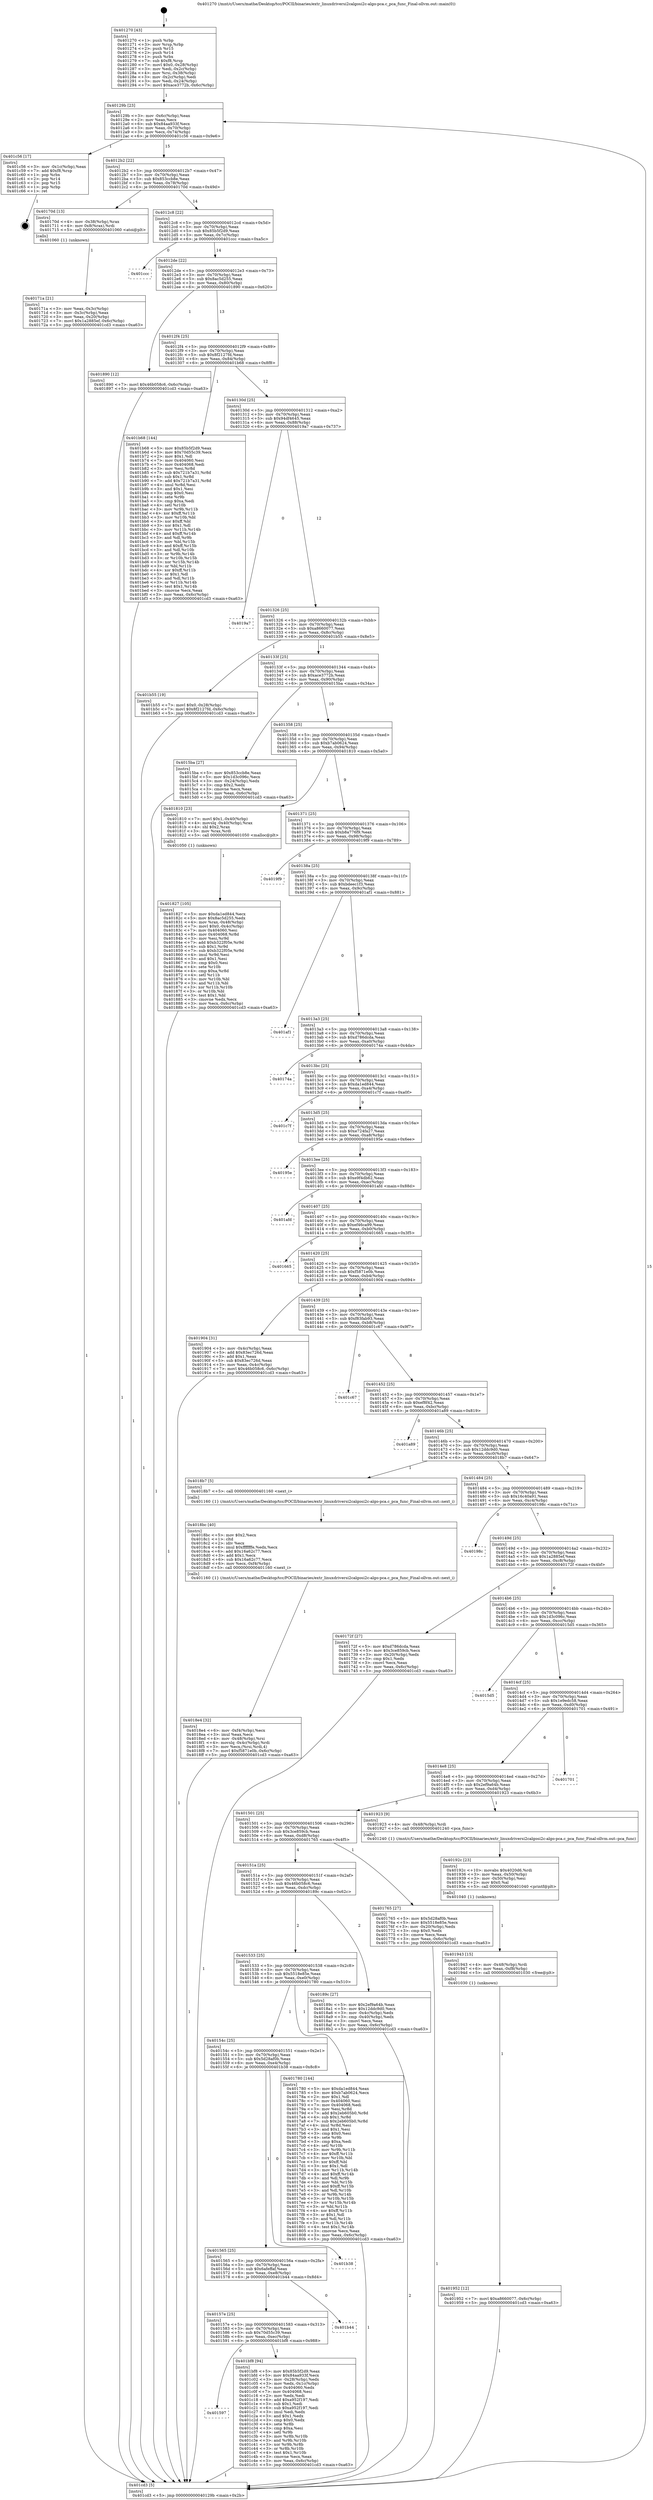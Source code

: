 digraph "0x401270" {
  label = "0x401270 (/mnt/c/Users/mathe/Desktop/tcc/POCII/binaries/extr_linuxdriversi2calgosi2c-algo-pca.c_pca_func_Final-ollvm.out::main(0))"
  labelloc = "t"
  node[shape=record]

  Entry [label="",width=0.3,height=0.3,shape=circle,fillcolor=black,style=filled]
  "0x40129b" [label="{
     0x40129b [23]\l
     | [instrs]\l
     &nbsp;&nbsp;0x40129b \<+3\>: mov -0x6c(%rbp),%eax\l
     &nbsp;&nbsp;0x40129e \<+2\>: mov %eax,%ecx\l
     &nbsp;&nbsp;0x4012a0 \<+6\>: sub $0x84aa933f,%ecx\l
     &nbsp;&nbsp;0x4012a6 \<+3\>: mov %eax,-0x70(%rbp)\l
     &nbsp;&nbsp;0x4012a9 \<+3\>: mov %ecx,-0x74(%rbp)\l
     &nbsp;&nbsp;0x4012ac \<+6\>: je 0000000000401c56 \<main+0x9e6\>\l
  }"]
  "0x401c56" [label="{
     0x401c56 [17]\l
     | [instrs]\l
     &nbsp;&nbsp;0x401c56 \<+3\>: mov -0x1c(%rbp),%eax\l
     &nbsp;&nbsp;0x401c59 \<+7\>: add $0xf8,%rsp\l
     &nbsp;&nbsp;0x401c60 \<+1\>: pop %rbx\l
     &nbsp;&nbsp;0x401c61 \<+2\>: pop %r14\l
     &nbsp;&nbsp;0x401c63 \<+2\>: pop %r15\l
     &nbsp;&nbsp;0x401c65 \<+1\>: pop %rbp\l
     &nbsp;&nbsp;0x401c66 \<+1\>: ret\l
  }"]
  "0x4012b2" [label="{
     0x4012b2 [22]\l
     | [instrs]\l
     &nbsp;&nbsp;0x4012b2 \<+5\>: jmp 00000000004012b7 \<main+0x47\>\l
     &nbsp;&nbsp;0x4012b7 \<+3\>: mov -0x70(%rbp),%eax\l
     &nbsp;&nbsp;0x4012ba \<+5\>: sub $0x853ccb8e,%eax\l
     &nbsp;&nbsp;0x4012bf \<+3\>: mov %eax,-0x78(%rbp)\l
     &nbsp;&nbsp;0x4012c2 \<+6\>: je 000000000040170d \<main+0x49d\>\l
  }"]
  Exit [label="",width=0.3,height=0.3,shape=circle,fillcolor=black,style=filled,peripheries=2]
  "0x40170d" [label="{
     0x40170d [13]\l
     | [instrs]\l
     &nbsp;&nbsp;0x40170d \<+4\>: mov -0x38(%rbp),%rax\l
     &nbsp;&nbsp;0x401711 \<+4\>: mov 0x8(%rax),%rdi\l
     &nbsp;&nbsp;0x401715 \<+5\>: call 0000000000401060 \<atoi@plt\>\l
     | [calls]\l
     &nbsp;&nbsp;0x401060 \{1\} (unknown)\l
  }"]
  "0x4012c8" [label="{
     0x4012c8 [22]\l
     | [instrs]\l
     &nbsp;&nbsp;0x4012c8 \<+5\>: jmp 00000000004012cd \<main+0x5d\>\l
     &nbsp;&nbsp;0x4012cd \<+3\>: mov -0x70(%rbp),%eax\l
     &nbsp;&nbsp;0x4012d0 \<+5\>: sub $0x85b5f2d9,%eax\l
     &nbsp;&nbsp;0x4012d5 \<+3\>: mov %eax,-0x7c(%rbp)\l
     &nbsp;&nbsp;0x4012d8 \<+6\>: je 0000000000401ccc \<main+0xa5c\>\l
  }"]
  "0x401597" [label="{
     0x401597\l
  }", style=dashed]
  "0x401ccc" [label="{
     0x401ccc\l
  }", style=dashed]
  "0x4012de" [label="{
     0x4012de [22]\l
     | [instrs]\l
     &nbsp;&nbsp;0x4012de \<+5\>: jmp 00000000004012e3 \<main+0x73\>\l
     &nbsp;&nbsp;0x4012e3 \<+3\>: mov -0x70(%rbp),%eax\l
     &nbsp;&nbsp;0x4012e6 \<+5\>: sub $0x8ac5d255,%eax\l
     &nbsp;&nbsp;0x4012eb \<+3\>: mov %eax,-0x80(%rbp)\l
     &nbsp;&nbsp;0x4012ee \<+6\>: je 0000000000401890 \<main+0x620\>\l
  }"]
  "0x401bf8" [label="{
     0x401bf8 [94]\l
     | [instrs]\l
     &nbsp;&nbsp;0x401bf8 \<+5\>: mov $0x85b5f2d9,%eax\l
     &nbsp;&nbsp;0x401bfd \<+5\>: mov $0x84aa933f,%ecx\l
     &nbsp;&nbsp;0x401c02 \<+3\>: mov -0x28(%rbp),%edx\l
     &nbsp;&nbsp;0x401c05 \<+3\>: mov %edx,-0x1c(%rbp)\l
     &nbsp;&nbsp;0x401c08 \<+7\>: mov 0x404060,%edx\l
     &nbsp;&nbsp;0x401c0f \<+7\>: mov 0x404068,%esi\l
     &nbsp;&nbsp;0x401c16 \<+2\>: mov %edx,%edi\l
     &nbsp;&nbsp;0x401c18 \<+6\>: add $0xa952f197,%edi\l
     &nbsp;&nbsp;0x401c1e \<+3\>: sub $0x1,%edi\l
     &nbsp;&nbsp;0x401c21 \<+6\>: sub $0xa952f197,%edi\l
     &nbsp;&nbsp;0x401c27 \<+3\>: imul %edi,%edx\l
     &nbsp;&nbsp;0x401c2a \<+3\>: and $0x1,%edx\l
     &nbsp;&nbsp;0x401c2d \<+3\>: cmp $0x0,%edx\l
     &nbsp;&nbsp;0x401c30 \<+4\>: sete %r8b\l
     &nbsp;&nbsp;0x401c34 \<+3\>: cmp $0xa,%esi\l
     &nbsp;&nbsp;0x401c37 \<+4\>: setl %r9b\l
     &nbsp;&nbsp;0x401c3b \<+3\>: mov %r8b,%r10b\l
     &nbsp;&nbsp;0x401c3e \<+3\>: and %r9b,%r10b\l
     &nbsp;&nbsp;0x401c41 \<+3\>: xor %r9b,%r8b\l
     &nbsp;&nbsp;0x401c44 \<+3\>: or %r8b,%r10b\l
     &nbsp;&nbsp;0x401c47 \<+4\>: test $0x1,%r10b\l
     &nbsp;&nbsp;0x401c4b \<+3\>: cmovne %ecx,%eax\l
     &nbsp;&nbsp;0x401c4e \<+3\>: mov %eax,-0x6c(%rbp)\l
     &nbsp;&nbsp;0x401c51 \<+5\>: jmp 0000000000401cd3 \<main+0xa63\>\l
  }"]
  "0x401890" [label="{
     0x401890 [12]\l
     | [instrs]\l
     &nbsp;&nbsp;0x401890 \<+7\>: movl $0x46b058c6,-0x6c(%rbp)\l
     &nbsp;&nbsp;0x401897 \<+5\>: jmp 0000000000401cd3 \<main+0xa63\>\l
  }"]
  "0x4012f4" [label="{
     0x4012f4 [25]\l
     | [instrs]\l
     &nbsp;&nbsp;0x4012f4 \<+5\>: jmp 00000000004012f9 \<main+0x89\>\l
     &nbsp;&nbsp;0x4012f9 \<+3\>: mov -0x70(%rbp),%eax\l
     &nbsp;&nbsp;0x4012fc \<+5\>: sub $0x8f2127fd,%eax\l
     &nbsp;&nbsp;0x401301 \<+6\>: mov %eax,-0x84(%rbp)\l
     &nbsp;&nbsp;0x401307 \<+6\>: je 0000000000401b68 \<main+0x8f8\>\l
  }"]
  "0x40157e" [label="{
     0x40157e [25]\l
     | [instrs]\l
     &nbsp;&nbsp;0x40157e \<+5\>: jmp 0000000000401583 \<main+0x313\>\l
     &nbsp;&nbsp;0x401583 \<+3\>: mov -0x70(%rbp),%eax\l
     &nbsp;&nbsp;0x401586 \<+5\>: sub $0x70d55c39,%eax\l
     &nbsp;&nbsp;0x40158b \<+6\>: mov %eax,-0xec(%rbp)\l
     &nbsp;&nbsp;0x401591 \<+6\>: je 0000000000401bf8 \<main+0x988\>\l
  }"]
  "0x401b68" [label="{
     0x401b68 [144]\l
     | [instrs]\l
     &nbsp;&nbsp;0x401b68 \<+5\>: mov $0x85b5f2d9,%eax\l
     &nbsp;&nbsp;0x401b6d \<+5\>: mov $0x70d55c39,%ecx\l
     &nbsp;&nbsp;0x401b72 \<+2\>: mov $0x1,%dl\l
     &nbsp;&nbsp;0x401b74 \<+7\>: mov 0x404060,%esi\l
     &nbsp;&nbsp;0x401b7b \<+7\>: mov 0x404068,%edi\l
     &nbsp;&nbsp;0x401b82 \<+3\>: mov %esi,%r8d\l
     &nbsp;&nbsp;0x401b85 \<+7\>: sub $0x721b7a31,%r8d\l
     &nbsp;&nbsp;0x401b8c \<+4\>: sub $0x1,%r8d\l
     &nbsp;&nbsp;0x401b90 \<+7\>: add $0x721b7a31,%r8d\l
     &nbsp;&nbsp;0x401b97 \<+4\>: imul %r8d,%esi\l
     &nbsp;&nbsp;0x401b9b \<+3\>: and $0x1,%esi\l
     &nbsp;&nbsp;0x401b9e \<+3\>: cmp $0x0,%esi\l
     &nbsp;&nbsp;0x401ba1 \<+4\>: sete %r9b\l
     &nbsp;&nbsp;0x401ba5 \<+3\>: cmp $0xa,%edi\l
     &nbsp;&nbsp;0x401ba8 \<+4\>: setl %r10b\l
     &nbsp;&nbsp;0x401bac \<+3\>: mov %r9b,%r11b\l
     &nbsp;&nbsp;0x401baf \<+4\>: xor $0xff,%r11b\l
     &nbsp;&nbsp;0x401bb3 \<+3\>: mov %r10b,%bl\l
     &nbsp;&nbsp;0x401bb6 \<+3\>: xor $0xff,%bl\l
     &nbsp;&nbsp;0x401bb9 \<+3\>: xor $0x1,%dl\l
     &nbsp;&nbsp;0x401bbc \<+3\>: mov %r11b,%r14b\l
     &nbsp;&nbsp;0x401bbf \<+4\>: and $0xff,%r14b\l
     &nbsp;&nbsp;0x401bc3 \<+3\>: and %dl,%r9b\l
     &nbsp;&nbsp;0x401bc6 \<+3\>: mov %bl,%r15b\l
     &nbsp;&nbsp;0x401bc9 \<+4\>: and $0xff,%r15b\l
     &nbsp;&nbsp;0x401bcd \<+3\>: and %dl,%r10b\l
     &nbsp;&nbsp;0x401bd0 \<+3\>: or %r9b,%r14b\l
     &nbsp;&nbsp;0x401bd3 \<+3\>: or %r10b,%r15b\l
     &nbsp;&nbsp;0x401bd6 \<+3\>: xor %r15b,%r14b\l
     &nbsp;&nbsp;0x401bd9 \<+3\>: or %bl,%r11b\l
     &nbsp;&nbsp;0x401bdc \<+4\>: xor $0xff,%r11b\l
     &nbsp;&nbsp;0x401be0 \<+3\>: or $0x1,%dl\l
     &nbsp;&nbsp;0x401be3 \<+3\>: and %dl,%r11b\l
     &nbsp;&nbsp;0x401be6 \<+3\>: or %r11b,%r14b\l
     &nbsp;&nbsp;0x401be9 \<+4\>: test $0x1,%r14b\l
     &nbsp;&nbsp;0x401bed \<+3\>: cmovne %ecx,%eax\l
     &nbsp;&nbsp;0x401bf0 \<+3\>: mov %eax,-0x6c(%rbp)\l
     &nbsp;&nbsp;0x401bf3 \<+5\>: jmp 0000000000401cd3 \<main+0xa63\>\l
  }"]
  "0x40130d" [label="{
     0x40130d [25]\l
     | [instrs]\l
     &nbsp;&nbsp;0x40130d \<+5\>: jmp 0000000000401312 \<main+0xa2\>\l
     &nbsp;&nbsp;0x401312 \<+3\>: mov -0x70(%rbp),%eax\l
     &nbsp;&nbsp;0x401315 \<+5\>: sub $0x94df4645,%eax\l
     &nbsp;&nbsp;0x40131a \<+6\>: mov %eax,-0x88(%rbp)\l
     &nbsp;&nbsp;0x401320 \<+6\>: je 00000000004019a7 \<main+0x737\>\l
  }"]
  "0x401b44" [label="{
     0x401b44\l
  }", style=dashed]
  "0x4019a7" [label="{
     0x4019a7\l
  }", style=dashed]
  "0x401326" [label="{
     0x401326 [25]\l
     | [instrs]\l
     &nbsp;&nbsp;0x401326 \<+5\>: jmp 000000000040132b \<main+0xbb\>\l
     &nbsp;&nbsp;0x40132b \<+3\>: mov -0x70(%rbp),%eax\l
     &nbsp;&nbsp;0x40132e \<+5\>: sub $0xa8660077,%eax\l
     &nbsp;&nbsp;0x401333 \<+6\>: mov %eax,-0x8c(%rbp)\l
     &nbsp;&nbsp;0x401339 \<+6\>: je 0000000000401b55 \<main+0x8e5\>\l
  }"]
  "0x401565" [label="{
     0x401565 [25]\l
     | [instrs]\l
     &nbsp;&nbsp;0x401565 \<+5\>: jmp 000000000040156a \<main+0x2fa\>\l
     &nbsp;&nbsp;0x40156a \<+3\>: mov -0x70(%rbp),%eax\l
     &nbsp;&nbsp;0x40156d \<+5\>: sub $0x6afeffaf,%eax\l
     &nbsp;&nbsp;0x401572 \<+6\>: mov %eax,-0xe8(%rbp)\l
     &nbsp;&nbsp;0x401578 \<+6\>: je 0000000000401b44 \<main+0x8d4\>\l
  }"]
  "0x401b55" [label="{
     0x401b55 [19]\l
     | [instrs]\l
     &nbsp;&nbsp;0x401b55 \<+7\>: movl $0x0,-0x28(%rbp)\l
     &nbsp;&nbsp;0x401b5c \<+7\>: movl $0x8f2127fd,-0x6c(%rbp)\l
     &nbsp;&nbsp;0x401b63 \<+5\>: jmp 0000000000401cd3 \<main+0xa63\>\l
  }"]
  "0x40133f" [label="{
     0x40133f [25]\l
     | [instrs]\l
     &nbsp;&nbsp;0x40133f \<+5\>: jmp 0000000000401344 \<main+0xd4\>\l
     &nbsp;&nbsp;0x401344 \<+3\>: mov -0x70(%rbp),%eax\l
     &nbsp;&nbsp;0x401347 \<+5\>: sub $0xace3772b,%eax\l
     &nbsp;&nbsp;0x40134c \<+6\>: mov %eax,-0x90(%rbp)\l
     &nbsp;&nbsp;0x401352 \<+6\>: je 00000000004015ba \<main+0x34a\>\l
  }"]
  "0x401b38" [label="{
     0x401b38\l
  }", style=dashed]
  "0x4015ba" [label="{
     0x4015ba [27]\l
     | [instrs]\l
     &nbsp;&nbsp;0x4015ba \<+5\>: mov $0x853ccb8e,%eax\l
     &nbsp;&nbsp;0x4015bf \<+5\>: mov $0x1d3c096c,%ecx\l
     &nbsp;&nbsp;0x4015c4 \<+3\>: mov -0x24(%rbp),%edx\l
     &nbsp;&nbsp;0x4015c7 \<+3\>: cmp $0x2,%edx\l
     &nbsp;&nbsp;0x4015ca \<+3\>: cmovne %ecx,%eax\l
     &nbsp;&nbsp;0x4015cd \<+3\>: mov %eax,-0x6c(%rbp)\l
     &nbsp;&nbsp;0x4015d0 \<+5\>: jmp 0000000000401cd3 \<main+0xa63\>\l
  }"]
  "0x401358" [label="{
     0x401358 [25]\l
     | [instrs]\l
     &nbsp;&nbsp;0x401358 \<+5\>: jmp 000000000040135d \<main+0xed\>\l
     &nbsp;&nbsp;0x40135d \<+3\>: mov -0x70(%rbp),%eax\l
     &nbsp;&nbsp;0x401360 \<+5\>: sub $0xb7ab0624,%eax\l
     &nbsp;&nbsp;0x401365 \<+6\>: mov %eax,-0x94(%rbp)\l
     &nbsp;&nbsp;0x40136b \<+6\>: je 0000000000401810 \<main+0x5a0\>\l
  }"]
  "0x401cd3" [label="{
     0x401cd3 [5]\l
     | [instrs]\l
     &nbsp;&nbsp;0x401cd3 \<+5\>: jmp 000000000040129b \<main+0x2b\>\l
  }"]
  "0x401270" [label="{
     0x401270 [43]\l
     | [instrs]\l
     &nbsp;&nbsp;0x401270 \<+1\>: push %rbp\l
     &nbsp;&nbsp;0x401271 \<+3\>: mov %rsp,%rbp\l
     &nbsp;&nbsp;0x401274 \<+2\>: push %r15\l
     &nbsp;&nbsp;0x401276 \<+2\>: push %r14\l
     &nbsp;&nbsp;0x401278 \<+1\>: push %rbx\l
     &nbsp;&nbsp;0x401279 \<+7\>: sub $0xf8,%rsp\l
     &nbsp;&nbsp;0x401280 \<+7\>: movl $0x0,-0x28(%rbp)\l
     &nbsp;&nbsp;0x401287 \<+3\>: mov %edi,-0x2c(%rbp)\l
     &nbsp;&nbsp;0x40128a \<+4\>: mov %rsi,-0x38(%rbp)\l
     &nbsp;&nbsp;0x40128e \<+3\>: mov -0x2c(%rbp),%edi\l
     &nbsp;&nbsp;0x401291 \<+3\>: mov %edi,-0x24(%rbp)\l
     &nbsp;&nbsp;0x401294 \<+7\>: movl $0xace3772b,-0x6c(%rbp)\l
  }"]
  "0x40171a" [label="{
     0x40171a [21]\l
     | [instrs]\l
     &nbsp;&nbsp;0x40171a \<+3\>: mov %eax,-0x3c(%rbp)\l
     &nbsp;&nbsp;0x40171d \<+3\>: mov -0x3c(%rbp),%eax\l
     &nbsp;&nbsp;0x401720 \<+3\>: mov %eax,-0x20(%rbp)\l
     &nbsp;&nbsp;0x401723 \<+7\>: movl $0x1a2885ef,-0x6c(%rbp)\l
     &nbsp;&nbsp;0x40172a \<+5\>: jmp 0000000000401cd3 \<main+0xa63\>\l
  }"]
  "0x401952" [label="{
     0x401952 [12]\l
     | [instrs]\l
     &nbsp;&nbsp;0x401952 \<+7\>: movl $0xa8660077,-0x6c(%rbp)\l
     &nbsp;&nbsp;0x401959 \<+5\>: jmp 0000000000401cd3 \<main+0xa63\>\l
  }"]
  "0x401810" [label="{
     0x401810 [23]\l
     | [instrs]\l
     &nbsp;&nbsp;0x401810 \<+7\>: movl $0x1,-0x40(%rbp)\l
     &nbsp;&nbsp;0x401817 \<+4\>: movslq -0x40(%rbp),%rax\l
     &nbsp;&nbsp;0x40181b \<+4\>: shl $0x2,%rax\l
     &nbsp;&nbsp;0x40181f \<+3\>: mov %rax,%rdi\l
     &nbsp;&nbsp;0x401822 \<+5\>: call 0000000000401050 \<malloc@plt\>\l
     | [calls]\l
     &nbsp;&nbsp;0x401050 \{1\} (unknown)\l
  }"]
  "0x401371" [label="{
     0x401371 [25]\l
     | [instrs]\l
     &nbsp;&nbsp;0x401371 \<+5\>: jmp 0000000000401376 \<main+0x106\>\l
     &nbsp;&nbsp;0x401376 \<+3\>: mov -0x70(%rbp),%eax\l
     &nbsp;&nbsp;0x401379 \<+5\>: sub $0xb8a776f9,%eax\l
     &nbsp;&nbsp;0x40137e \<+6\>: mov %eax,-0x98(%rbp)\l
     &nbsp;&nbsp;0x401384 \<+6\>: je 00000000004019f9 \<main+0x789\>\l
  }"]
  "0x401943" [label="{
     0x401943 [15]\l
     | [instrs]\l
     &nbsp;&nbsp;0x401943 \<+4\>: mov -0x48(%rbp),%rdi\l
     &nbsp;&nbsp;0x401947 \<+6\>: mov %eax,-0xf8(%rbp)\l
     &nbsp;&nbsp;0x40194d \<+5\>: call 0000000000401030 \<free@plt\>\l
     | [calls]\l
     &nbsp;&nbsp;0x401030 \{1\} (unknown)\l
  }"]
  "0x4019f9" [label="{
     0x4019f9\l
  }", style=dashed]
  "0x40138a" [label="{
     0x40138a [25]\l
     | [instrs]\l
     &nbsp;&nbsp;0x40138a \<+5\>: jmp 000000000040138f \<main+0x11f\>\l
     &nbsp;&nbsp;0x40138f \<+3\>: mov -0x70(%rbp),%eax\l
     &nbsp;&nbsp;0x401392 \<+5\>: sub $0xbdeec1f3,%eax\l
     &nbsp;&nbsp;0x401397 \<+6\>: mov %eax,-0x9c(%rbp)\l
     &nbsp;&nbsp;0x40139d \<+6\>: je 0000000000401af1 \<main+0x881\>\l
  }"]
  "0x40192c" [label="{
     0x40192c [23]\l
     | [instrs]\l
     &nbsp;&nbsp;0x40192c \<+10\>: movabs $0x4020d6,%rdi\l
     &nbsp;&nbsp;0x401936 \<+3\>: mov %eax,-0x50(%rbp)\l
     &nbsp;&nbsp;0x401939 \<+3\>: mov -0x50(%rbp),%esi\l
     &nbsp;&nbsp;0x40193c \<+2\>: mov $0x0,%al\l
     &nbsp;&nbsp;0x40193e \<+5\>: call 0000000000401040 \<printf@plt\>\l
     | [calls]\l
     &nbsp;&nbsp;0x401040 \{1\} (unknown)\l
  }"]
  "0x401af1" [label="{
     0x401af1\l
  }", style=dashed]
  "0x4013a3" [label="{
     0x4013a3 [25]\l
     | [instrs]\l
     &nbsp;&nbsp;0x4013a3 \<+5\>: jmp 00000000004013a8 \<main+0x138\>\l
     &nbsp;&nbsp;0x4013a8 \<+3\>: mov -0x70(%rbp),%eax\l
     &nbsp;&nbsp;0x4013ab \<+5\>: sub $0xd786dcda,%eax\l
     &nbsp;&nbsp;0x4013b0 \<+6\>: mov %eax,-0xa0(%rbp)\l
     &nbsp;&nbsp;0x4013b6 \<+6\>: je 000000000040174a \<main+0x4da\>\l
  }"]
  "0x4018e4" [label="{
     0x4018e4 [32]\l
     | [instrs]\l
     &nbsp;&nbsp;0x4018e4 \<+6\>: mov -0xf4(%rbp),%ecx\l
     &nbsp;&nbsp;0x4018ea \<+3\>: imul %eax,%ecx\l
     &nbsp;&nbsp;0x4018ed \<+4\>: mov -0x48(%rbp),%rsi\l
     &nbsp;&nbsp;0x4018f1 \<+4\>: movslq -0x4c(%rbp),%rdi\l
     &nbsp;&nbsp;0x4018f5 \<+3\>: mov %ecx,(%rsi,%rdi,4)\l
     &nbsp;&nbsp;0x4018f8 \<+7\>: movl $0xf5871e0b,-0x6c(%rbp)\l
     &nbsp;&nbsp;0x4018ff \<+5\>: jmp 0000000000401cd3 \<main+0xa63\>\l
  }"]
  "0x40174a" [label="{
     0x40174a\l
  }", style=dashed]
  "0x4013bc" [label="{
     0x4013bc [25]\l
     | [instrs]\l
     &nbsp;&nbsp;0x4013bc \<+5\>: jmp 00000000004013c1 \<main+0x151\>\l
     &nbsp;&nbsp;0x4013c1 \<+3\>: mov -0x70(%rbp),%eax\l
     &nbsp;&nbsp;0x4013c4 \<+5\>: sub $0xda1ed844,%eax\l
     &nbsp;&nbsp;0x4013c9 \<+6\>: mov %eax,-0xa4(%rbp)\l
     &nbsp;&nbsp;0x4013cf \<+6\>: je 0000000000401c7f \<main+0xa0f\>\l
  }"]
  "0x4018bc" [label="{
     0x4018bc [40]\l
     | [instrs]\l
     &nbsp;&nbsp;0x4018bc \<+5\>: mov $0x2,%ecx\l
     &nbsp;&nbsp;0x4018c1 \<+1\>: cltd\l
     &nbsp;&nbsp;0x4018c2 \<+2\>: idiv %ecx\l
     &nbsp;&nbsp;0x4018c4 \<+6\>: imul $0xfffffffe,%edx,%ecx\l
     &nbsp;&nbsp;0x4018ca \<+6\>: add $0x16a62c77,%ecx\l
     &nbsp;&nbsp;0x4018d0 \<+3\>: add $0x1,%ecx\l
     &nbsp;&nbsp;0x4018d3 \<+6\>: sub $0x16a62c77,%ecx\l
     &nbsp;&nbsp;0x4018d9 \<+6\>: mov %ecx,-0xf4(%rbp)\l
     &nbsp;&nbsp;0x4018df \<+5\>: call 0000000000401160 \<next_i\>\l
     | [calls]\l
     &nbsp;&nbsp;0x401160 \{1\} (/mnt/c/Users/mathe/Desktop/tcc/POCII/binaries/extr_linuxdriversi2calgosi2c-algo-pca.c_pca_func_Final-ollvm.out::next_i)\l
  }"]
  "0x401c7f" [label="{
     0x401c7f\l
  }", style=dashed]
  "0x4013d5" [label="{
     0x4013d5 [25]\l
     | [instrs]\l
     &nbsp;&nbsp;0x4013d5 \<+5\>: jmp 00000000004013da \<main+0x16a\>\l
     &nbsp;&nbsp;0x4013da \<+3\>: mov -0x70(%rbp),%eax\l
     &nbsp;&nbsp;0x4013dd \<+5\>: sub $0xe724fa27,%eax\l
     &nbsp;&nbsp;0x4013e2 \<+6\>: mov %eax,-0xa8(%rbp)\l
     &nbsp;&nbsp;0x4013e8 \<+6\>: je 000000000040195e \<main+0x6ee\>\l
  }"]
  "0x401827" [label="{
     0x401827 [105]\l
     | [instrs]\l
     &nbsp;&nbsp;0x401827 \<+5\>: mov $0xda1ed844,%ecx\l
     &nbsp;&nbsp;0x40182c \<+5\>: mov $0x8ac5d255,%edx\l
     &nbsp;&nbsp;0x401831 \<+4\>: mov %rax,-0x48(%rbp)\l
     &nbsp;&nbsp;0x401835 \<+7\>: movl $0x0,-0x4c(%rbp)\l
     &nbsp;&nbsp;0x40183c \<+7\>: mov 0x404060,%esi\l
     &nbsp;&nbsp;0x401843 \<+8\>: mov 0x404068,%r8d\l
     &nbsp;&nbsp;0x40184b \<+3\>: mov %esi,%r9d\l
     &nbsp;&nbsp;0x40184e \<+7\>: add $0xb322f05e,%r9d\l
     &nbsp;&nbsp;0x401855 \<+4\>: sub $0x1,%r9d\l
     &nbsp;&nbsp;0x401859 \<+7\>: sub $0xb322f05e,%r9d\l
     &nbsp;&nbsp;0x401860 \<+4\>: imul %r9d,%esi\l
     &nbsp;&nbsp;0x401864 \<+3\>: and $0x1,%esi\l
     &nbsp;&nbsp;0x401867 \<+3\>: cmp $0x0,%esi\l
     &nbsp;&nbsp;0x40186a \<+4\>: sete %r10b\l
     &nbsp;&nbsp;0x40186e \<+4\>: cmp $0xa,%r8d\l
     &nbsp;&nbsp;0x401872 \<+4\>: setl %r11b\l
     &nbsp;&nbsp;0x401876 \<+3\>: mov %r10b,%bl\l
     &nbsp;&nbsp;0x401879 \<+3\>: and %r11b,%bl\l
     &nbsp;&nbsp;0x40187c \<+3\>: xor %r11b,%r10b\l
     &nbsp;&nbsp;0x40187f \<+3\>: or %r10b,%bl\l
     &nbsp;&nbsp;0x401882 \<+3\>: test $0x1,%bl\l
     &nbsp;&nbsp;0x401885 \<+3\>: cmovne %edx,%ecx\l
     &nbsp;&nbsp;0x401888 \<+3\>: mov %ecx,-0x6c(%rbp)\l
     &nbsp;&nbsp;0x40188b \<+5\>: jmp 0000000000401cd3 \<main+0xa63\>\l
  }"]
  "0x40195e" [label="{
     0x40195e\l
  }", style=dashed]
  "0x4013ee" [label="{
     0x4013ee [25]\l
     | [instrs]\l
     &nbsp;&nbsp;0x4013ee \<+5\>: jmp 00000000004013f3 \<main+0x183\>\l
     &nbsp;&nbsp;0x4013f3 \<+3\>: mov -0x70(%rbp),%eax\l
     &nbsp;&nbsp;0x4013f6 \<+5\>: sub $0xe9f4db62,%eax\l
     &nbsp;&nbsp;0x4013fb \<+6\>: mov %eax,-0xac(%rbp)\l
     &nbsp;&nbsp;0x401401 \<+6\>: je 0000000000401afd \<main+0x88d\>\l
  }"]
  "0x40154c" [label="{
     0x40154c [25]\l
     | [instrs]\l
     &nbsp;&nbsp;0x40154c \<+5\>: jmp 0000000000401551 \<main+0x2e1\>\l
     &nbsp;&nbsp;0x401551 \<+3\>: mov -0x70(%rbp),%eax\l
     &nbsp;&nbsp;0x401554 \<+5\>: sub $0x5d28af0b,%eax\l
     &nbsp;&nbsp;0x401559 \<+6\>: mov %eax,-0xe4(%rbp)\l
     &nbsp;&nbsp;0x40155f \<+6\>: je 0000000000401b38 \<main+0x8c8\>\l
  }"]
  "0x401afd" [label="{
     0x401afd\l
  }", style=dashed]
  "0x401407" [label="{
     0x401407 [25]\l
     | [instrs]\l
     &nbsp;&nbsp;0x401407 \<+5\>: jmp 000000000040140c \<main+0x19c\>\l
     &nbsp;&nbsp;0x40140c \<+3\>: mov -0x70(%rbp),%eax\l
     &nbsp;&nbsp;0x40140f \<+5\>: sub $0xef46ca99,%eax\l
     &nbsp;&nbsp;0x401414 \<+6\>: mov %eax,-0xb0(%rbp)\l
     &nbsp;&nbsp;0x40141a \<+6\>: je 0000000000401665 \<main+0x3f5\>\l
  }"]
  "0x401780" [label="{
     0x401780 [144]\l
     | [instrs]\l
     &nbsp;&nbsp;0x401780 \<+5\>: mov $0xda1ed844,%eax\l
     &nbsp;&nbsp;0x401785 \<+5\>: mov $0xb7ab0624,%ecx\l
     &nbsp;&nbsp;0x40178a \<+2\>: mov $0x1,%dl\l
     &nbsp;&nbsp;0x40178c \<+7\>: mov 0x404060,%esi\l
     &nbsp;&nbsp;0x401793 \<+7\>: mov 0x404068,%edi\l
     &nbsp;&nbsp;0x40179a \<+3\>: mov %esi,%r8d\l
     &nbsp;&nbsp;0x40179d \<+7\>: add $0x2eb605b0,%r8d\l
     &nbsp;&nbsp;0x4017a4 \<+4\>: sub $0x1,%r8d\l
     &nbsp;&nbsp;0x4017a8 \<+7\>: sub $0x2eb605b0,%r8d\l
     &nbsp;&nbsp;0x4017af \<+4\>: imul %r8d,%esi\l
     &nbsp;&nbsp;0x4017b3 \<+3\>: and $0x1,%esi\l
     &nbsp;&nbsp;0x4017b6 \<+3\>: cmp $0x0,%esi\l
     &nbsp;&nbsp;0x4017b9 \<+4\>: sete %r9b\l
     &nbsp;&nbsp;0x4017bd \<+3\>: cmp $0xa,%edi\l
     &nbsp;&nbsp;0x4017c0 \<+4\>: setl %r10b\l
     &nbsp;&nbsp;0x4017c4 \<+3\>: mov %r9b,%r11b\l
     &nbsp;&nbsp;0x4017c7 \<+4\>: xor $0xff,%r11b\l
     &nbsp;&nbsp;0x4017cb \<+3\>: mov %r10b,%bl\l
     &nbsp;&nbsp;0x4017ce \<+3\>: xor $0xff,%bl\l
     &nbsp;&nbsp;0x4017d1 \<+3\>: xor $0x1,%dl\l
     &nbsp;&nbsp;0x4017d4 \<+3\>: mov %r11b,%r14b\l
     &nbsp;&nbsp;0x4017d7 \<+4\>: and $0xff,%r14b\l
     &nbsp;&nbsp;0x4017db \<+3\>: and %dl,%r9b\l
     &nbsp;&nbsp;0x4017de \<+3\>: mov %bl,%r15b\l
     &nbsp;&nbsp;0x4017e1 \<+4\>: and $0xff,%r15b\l
     &nbsp;&nbsp;0x4017e5 \<+3\>: and %dl,%r10b\l
     &nbsp;&nbsp;0x4017e8 \<+3\>: or %r9b,%r14b\l
     &nbsp;&nbsp;0x4017eb \<+3\>: or %r10b,%r15b\l
     &nbsp;&nbsp;0x4017ee \<+3\>: xor %r15b,%r14b\l
     &nbsp;&nbsp;0x4017f1 \<+3\>: or %bl,%r11b\l
     &nbsp;&nbsp;0x4017f4 \<+4\>: xor $0xff,%r11b\l
     &nbsp;&nbsp;0x4017f8 \<+3\>: or $0x1,%dl\l
     &nbsp;&nbsp;0x4017fb \<+3\>: and %dl,%r11b\l
     &nbsp;&nbsp;0x4017fe \<+3\>: or %r11b,%r14b\l
     &nbsp;&nbsp;0x401801 \<+4\>: test $0x1,%r14b\l
     &nbsp;&nbsp;0x401805 \<+3\>: cmovne %ecx,%eax\l
     &nbsp;&nbsp;0x401808 \<+3\>: mov %eax,-0x6c(%rbp)\l
     &nbsp;&nbsp;0x40180b \<+5\>: jmp 0000000000401cd3 \<main+0xa63\>\l
  }"]
  "0x401665" [label="{
     0x401665\l
  }", style=dashed]
  "0x401420" [label="{
     0x401420 [25]\l
     | [instrs]\l
     &nbsp;&nbsp;0x401420 \<+5\>: jmp 0000000000401425 \<main+0x1b5\>\l
     &nbsp;&nbsp;0x401425 \<+3\>: mov -0x70(%rbp),%eax\l
     &nbsp;&nbsp;0x401428 \<+5\>: sub $0xf5871e0b,%eax\l
     &nbsp;&nbsp;0x40142d \<+6\>: mov %eax,-0xb4(%rbp)\l
     &nbsp;&nbsp;0x401433 \<+6\>: je 0000000000401904 \<main+0x694\>\l
  }"]
  "0x401533" [label="{
     0x401533 [25]\l
     | [instrs]\l
     &nbsp;&nbsp;0x401533 \<+5\>: jmp 0000000000401538 \<main+0x2c8\>\l
     &nbsp;&nbsp;0x401538 \<+3\>: mov -0x70(%rbp),%eax\l
     &nbsp;&nbsp;0x40153b \<+5\>: sub $0x5518e85e,%eax\l
     &nbsp;&nbsp;0x401540 \<+6\>: mov %eax,-0xe0(%rbp)\l
     &nbsp;&nbsp;0x401546 \<+6\>: je 0000000000401780 \<main+0x510\>\l
  }"]
  "0x401904" [label="{
     0x401904 [31]\l
     | [instrs]\l
     &nbsp;&nbsp;0x401904 \<+3\>: mov -0x4c(%rbp),%eax\l
     &nbsp;&nbsp;0x401907 \<+5\>: add $0x83ec726d,%eax\l
     &nbsp;&nbsp;0x40190c \<+3\>: add $0x1,%eax\l
     &nbsp;&nbsp;0x40190f \<+5\>: sub $0x83ec726d,%eax\l
     &nbsp;&nbsp;0x401914 \<+3\>: mov %eax,-0x4c(%rbp)\l
     &nbsp;&nbsp;0x401917 \<+7\>: movl $0x46b058c6,-0x6c(%rbp)\l
     &nbsp;&nbsp;0x40191e \<+5\>: jmp 0000000000401cd3 \<main+0xa63\>\l
  }"]
  "0x401439" [label="{
     0x401439 [25]\l
     | [instrs]\l
     &nbsp;&nbsp;0x401439 \<+5\>: jmp 000000000040143e \<main+0x1ce\>\l
     &nbsp;&nbsp;0x40143e \<+3\>: mov -0x70(%rbp),%eax\l
     &nbsp;&nbsp;0x401441 \<+5\>: sub $0xf83fab93,%eax\l
     &nbsp;&nbsp;0x401446 \<+6\>: mov %eax,-0xb8(%rbp)\l
     &nbsp;&nbsp;0x40144c \<+6\>: je 0000000000401c67 \<main+0x9f7\>\l
  }"]
  "0x40189c" [label="{
     0x40189c [27]\l
     | [instrs]\l
     &nbsp;&nbsp;0x40189c \<+5\>: mov $0x2ef9a64b,%eax\l
     &nbsp;&nbsp;0x4018a1 \<+5\>: mov $0x12ddc9d0,%ecx\l
     &nbsp;&nbsp;0x4018a6 \<+3\>: mov -0x4c(%rbp),%edx\l
     &nbsp;&nbsp;0x4018a9 \<+3\>: cmp -0x40(%rbp),%edx\l
     &nbsp;&nbsp;0x4018ac \<+3\>: cmovl %ecx,%eax\l
     &nbsp;&nbsp;0x4018af \<+3\>: mov %eax,-0x6c(%rbp)\l
     &nbsp;&nbsp;0x4018b2 \<+5\>: jmp 0000000000401cd3 \<main+0xa63\>\l
  }"]
  "0x401c67" [label="{
     0x401c67\l
  }", style=dashed]
  "0x401452" [label="{
     0x401452 [25]\l
     | [instrs]\l
     &nbsp;&nbsp;0x401452 \<+5\>: jmp 0000000000401457 \<main+0x1e7\>\l
     &nbsp;&nbsp;0x401457 \<+3\>: mov -0x70(%rbp),%eax\l
     &nbsp;&nbsp;0x40145a \<+5\>: sub $0xef8f42,%eax\l
     &nbsp;&nbsp;0x40145f \<+6\>: mov %eax,-0xbc(%rbp)\l
     &nbsp;&nbsp;0x401465 \<+6\>: je 0000000000401a89 \<main+0x819\>\l
  }"]
  "0x40151a" [label="{
     0x40151a [25]\l
     | [instrs]\l
     &nbsp;&nbsp;0x40151a \<+5\>: jmp 000000000040151f \<main+0x2af\>\l
     &nbsp;&nbsp;0x40151f \<+3\>: mov -0x70(%rbp),%eax\l
     &nbsp;&nbsp;0x401522 \<+5\>: sub $0x46b058c6,%eax\l
     &nbsp;&nbsp;0x401527 \<+6\>: mov %eax,-0xdc(%rbp)\l
     &nbsp;&nbsp;0x40152d \<+6\>: je 000000000040189c \<main+0x62c\>\l
  }"]
  "0x401a89" [label="{
     0x401a89\l
  }", style=dashed]
  "0x40146b" [label="{
     0x40146b [25]\l
     | [instrs]\l
     &nbsp;&nbsp;0x40146b \<+5\>: jmp 0000000000401470 \<main+0x200\>\l
     &nbsp;&nbsp;0x401470 \<+3\>: mov -0x70(%rbp),%eax\l
     &nbsp;&nbsp;0x401473 \<+5\>: sub $0x12ddc9d0,%eax\l
     &nbsp;&nbsp;0x401478 \<+6\>: mov %eax,-0xc0(%rbp)\l
     &nbsp;&nbsp;0x40147e \<+6\>: je 00000000004018b7 \<main+0x647\>\l
  }"]
  "0x401765" [label="{
     0x401765 [27]\l
     | [instrs]\l
     &nbsp;&nbsp;0x401765 \<+5\>: mov $0x5d28af0b,%eax\l
     &nbsp;&nbsp;0x40176a \<+5\>: mov $0x5518e85e,%ecx\l
     &nbsp;&nbsp;0x40176f \<+3\>: mov -0x20(%rbp),%edx\l
     &nbsp;&nbsp;0x401772 \<+3\>: cmp $0x0,%edx\l
     &nbsp;&nbsp;0x401775 \<+3\>: cmove %ecx,%eax\l
     &nbsp;&nbsp;0x401778 \<+3\>: mov %eax,-0x6c(%rbp)\l
     &nbsp;&nbsp;0x40177b \<+5\>: jmp 0000000000401cd3 \<main+0xa63\>\l
  }"]
  "0x4018b7" [label="{
     0x4018b7 [5]\l
     | [instrs]\l
     &nbsp;&nbsp;0x4018b7 \<+5\>: call 0000000000401160 \<next_i\>\l
     | [calls]\l
     &nbsp;&nbsp;0x401160 \{1\} (/mnt/c/Users/mathe/Desktop/tcc/POCII/binaries/extr_linuxdriversi2calgosi2c-algo-pca.c_pca_func_Final-ollvm.out::next_i)\l
  }"]
  "0x401484" [label="{
     0x401484 [25]\l
     | [instrs]\l
     &nbsp;&nbsp;0x401484 \<+5\>: jmp 0000000000401489 \<main+0x219\>\l
     &nbsp;&nbsp;0x401489 \<+3\>: mov -0x70(%rbp),%eax\l
     &nbsp;&nbsp;0x40148c \<+5\>: sub $0x16c40a91,%eax\l
     &nbsp;&nbsp;0x401491 \<+6\>: mov %eax,-0xc4(%rbp)\l
     &nbsp;&nbsp;0x401497 \<+6\>: je 000000000040198c \<main+0x71c\>\l
  }"]
  "0x401501" [label="{
     0x401501 [25]\l
     | [instrs]\l
     &nbsp;&nbsp;0x401501 \<+5\>: jmp 0000000000401506 \<main+0x296\>\l
     &nbsp;&nbsp;0x401506 \<+3\>: mov -0x70(%rbp),%eax\l
     &nbsp;&nbsp;0x401509 \<+5\>: sub $0x3ce859cb,%eax\l
     &nbsp;&nbsp;0x40150e \<+6\>: mov %eax,-0xd8(%rbp)\l
     &nbsp;&nbsp;0x401514 \<+6\>: je 0000000000401765 \<main+0x4f5\>\l
  }"]
  "0x40198c" [label="{
     0x40198c\l
  }", style=dashed]
  "0x40149d" [label="{
     0x40149d [25]\l
     | [instrs]\l
     &nbsp;&nbsp;0x40149d \<+5\>: jmp 00000000004014a2 \<main+0x232\>\l
     &nbsp;&nbsp;0x4014a2 \<+3\>: mov -0x70(%rbp),%eax\l
     &nbsp;&nbsp;0x4014a5 \<+5\>: sub $0x1a2885ef,%eax\l
     &nbsp;&nbsp;0x4014aa \<+6\>: mov %eax,-0xc8(%rbp)\l
     &nbsp;&nbsp;0x4014b0 \<+6\>: je 000000000040172f \<main+0x4bf\>\l
  }"]
  "0x401923" [label="{
     0x401923 [9]\l
     | [instrs]\l
     &nbsp;&nbsp;0x401923 \<+4\>: mov -0x48(%rbp),%rdi\l
     &nbsp;&nbsp;0x401927 \<+5\>: call 0000000000401240 \<pca_func\>\l
     | [calls]\l
     &nbsp;&nbsp;0x401240 \{1\} (/mnt/c/Users/mathe/Desktop/tcc/POCII/binaries/extr_linuxdriversi2calgosi2c-algo-pca.c_pca_func_Final-ollvm.out::pca_func)\l
  }"]
  "0x40172f" [label="{
     0x40172f [27]\l
     | [instrs]\l
     &nbsp;&nbsp;0x40172f \<+5\>: mov $0xd786dcda,%eax\l
     &nbsp;&nbsp;0x401734 \<+5\>: mov $0x3ce859cb,%ecx\l
     &nbsp;&nbsp;0x401739 \<+3\>: mov -0x20(%rbp),%edx\l
     &nbsp;&nbsp;0x40173c \<+3\>: cmp $0x1,%edx\l
     &nbsp;&nbsp;0x40173f \<+3\>: cmovl %ecx,%eax\l
     &nbsp;&nbsp;0x401742 \<+3\>: mov %eax,-0x6c(%rbp)\l
     &nbsp;&nbsp;0x401745 \<+5\>: jmp 0000000000401cd3 \<main+0xa63\>\l
  }"]
  "0x4014b6" [label="{
     0x4014b6 [25]\l
     | [instrs]\l
     &nbsp;&nbsp;0x4014b6 \<+5\>: jmp 00000000004014bb \<main+0x24b\>\l
     &nbsp;&nbsp;0x4014bb \<+3\>: mov -0x70(%rbp),%eax\l
     &nbsp;&nbsp;0x4014be \<+5\>: sub $0x1d3c096c,%eax\l
     &nbsp;&nbsp;0x4014c3 \<+6\>: mov %eax,-0xcc(%rbp)\l
     &nbsp;&nbsp;0x4014c9 \<+6\>: je 00000000004015d5 \<main+0x365\>\l
  }"]
  "0x4014e8" [label="{
     0x4014e8 [25]\l
     | [instrs]\l
     &nbsp;&nbsp;0x4014e8 \<+5\>: jmp 00000000004014ed \<main+0x27d\>\l
     &nbsp;&nbsp;0x4014ed \<+3\>: mov -0x70(%rbp),%eax\l
     &nbsp;&nbsp;0x4014f0 \<+5\>: sub $0x2ef9a64b,%eax\l
     &nbsp;&nbsp;0x4014f5 \<+6\>: mov %eax,-0xd4(%rbp)\l
     &nbsp;&nbsp;0x4014fb \<+6\>: je 0000000000401923 \<main+0x6b3\>\l
  }"]
  "0x4015d5" [label="{
     0x4015d5\l
  }", style=dashed]
  "0x4014cf" [label="{
     0x4014cf [25]\l
     | [instrs]\l
     &nbsp;&nbsp;0x4014cf \<+5\>: jmp 00000000004014d4 \<main+0x264\>\l
     &nbsp;&nbsp;0x4014d4 \<+3\>: mov -0x70(%rbp),%eax\l
     &nbsp;&nbsp;0x4014d7 \<+5\>: sub $0x1e9edc58,%eax\l
     &nbsp;&nbsp;0x4014dc \<+6\>: mov %eax,-0xd0(%rbp)\l
     &nbsp;&nbsp;0x4014e2 \<+6\>: je 0000000000401701 \<main+0x491\>\l
  }"]
  "0x401701" [label="{
     0x401701\l
  }", style=dashed]
  Entry -> "0x401270" [label=" 1"]
  "0x40129b" -> "0x401c56" [label=" 1"]
  "0x40129b" -> "0x4012b2" [label=" 15"]
  "0x401c56" -> Exit [label=" 1"]
  "0x4012b2" -> "0x40170d" [label=" 1"]
  "0x4012b2" -> "0x4012c8" [label=" 14"]
  "0x401bf8" -> "0x401cd3" [label=" 1"]
  "0x4012c8" -> "0x401ccc" [label=" 0"]
  "0x4012c8" -> "0x4012de" [label=" 14"]
  "0x40157e" -> "0x401597" [label=" 0"]
  "0x4012de" -> "0x401890" [label=" 1"]
  "0x4012de" -> "0x4012f4" [label=" 13"]
  "0x40157e" -> "0x401bf8" [label=" 1"]
  "0x4012f4" -> "0x401b68" [label=" 1"]
  "0x4012f4" -> "0x40130d" [label=" 12"]
  "0x401565" -> "0x40157e" [label=" 1"]
  "0x40130d" -> "0x4019a7" [label=" 0"]
  "0x40130d" -> "0x401326" [label=" 12"]
  "0x401565" -> "0x401b44" [label=" 0"]
  "0x401326" -> "0x401b55" [label=" 1"]
  "0x401326" -> "0x40133f" [label=" 11"]
  "0x40154c" -> "0x401565" [label=" 1"]
  "0x40133f" -> "0x4015ba" [label=" 1"]
  "0x40133f" -> "0x401358" [label=" 10"]
  "0x4015ba" -> "0x401cd3" [label=" 1"]
  "0x401270" -> "0x40129b" [label=" 1"]
  "0x401cd3" -> "0x40129b" [label=" 15"]
  "0x40170d" -> "0x40171a" [label=" 1"]
  "0x40171a" -> "0x401cd3" [label=" 1"]
  "0x40154c" -> "0x401b38" [label=" 0"]
  "0x401358" -> "0x401810" [label=" 1"]
  "0x401358" -> "0x401371" [label=" 9"]
  "0x401b68" -> "0x401cd3" [label=" 1"]
  "0x401371" -> "0x4019f9" [label=" 0"]
  "0x401371" -> "0x40138a" [label=" 9"]
  "0x401b55" -> "0x401cd3" [label=" 1"]
  "0x40138a" -> "0x401af1" [label=" 0"]
  "0x40138a" -> "0x4013a3" [label=" 9"]
  "0x401952" -> "0x401cd3" [label=" 1"]
  "0x4013a3" -> "0x40174a" [label=" 0"]
  "0x4013a3" -> "0x4013bc" [label=" 9"]
  "0x401943" -> "0x401952" [label=" 1"]
  "0x4013bc" -> "0x401c7f" [label=" 0"]
  "0x4013bc" -> "0x4013d5" [label=" 9"]
  "0x40192c" -> "0x401943" [label=" 1"]
  "0x4013d5" -> "0x40195e" [label=" 0"]
  "0x4013d5" -> "0x4013ee" [label=" 9"]
  "0x401923" -> "0x40192c" [label=" 1"]
  "0x4013ee" -> "0x401afd" [label=" 0"]
  "0x4013ee" -> "0x401407" [label=" 9"]
  "0x401904" -> "0x401cd3" [label=" 1"]
  "0x401407" -> "0x401665" [label=" 0"]
  "0x401407" -> "0x401420" [label=" 9"]
  "0x4018e4" -> "0x401cd3" [label=" 1"]
  "0x401420" -> "0x401904" [label=" 1"]
  "0x401420" -> "0x401439" [label=" 8"]
  "0x4018b7" -> "0x4018bc" [label=" 1"]
  "0x401439" -> "0x401c67" [label=" 0"]
  "0x401439" -> "0x401452" [label=" 8"]
  "0x40189c" -> "0x401cd3" [label=" 2"]
  "0x401452" -> "0x401a89" [label=" 0"]
  "0x401452" -> "0x40146b" [label=" 8"]
  "0x401827" -> "0x401cd3" [label=" 1"]
  "0x40146b" -> "0x4018b7" [label=" 1"]
  "0x40146b" -> "0x401484" [label=" 7"]
  "0x401810" -> "0x401827" [label=" 1"]
  "0x401484" -> "0x40198c" [label=" 0"]
  "0x401484" -> "0x40149d" [label=" 7"]
  "0x401533" -> "0x40154c" [label=" 1"]
  "0x40149d" -> "0x40172f" [label=" 1"]
  "0x40149d" -> "0x4014b6" [label=" 6"]
  "0x40172f" -> "0x401cd3" [label=" 1"]
  "0x401533" -> "0x401780" [label=" 1"]
  "0x4014b6" -> "0x4015d5" [label=" 0"]
  "0x4014b6" -> "0x4014cf" [label=" 6"]
  "0x40151a" -> "0x401533" [label=" 2"]
  "0x4014cf" -> "0x401701" [label=" 0"]
  "0x4014cf" -> "0x4014e8" [label=" 6"]
  "0x4018bc" -> "0x4018e4" [label=" 1"]
  "0x4014e8" -> "0x401923" [label=" 1"]
  "0x4014e8" -> "0x401501" [label=" 5"]
  "0x401780" -> "0x401cd3" [label=" 1"]
  "0x401501" -> "0x401765" [label=" 1"]
  "0x401501" -> "0x40151a" [label=" 4"]
  "0x401765" -> "0x401cd3" [label=" 1"]
  "0x401890" -> "0x401cd3" [label=" 1"]
  "0x40151a" -> "0x40189c" [label=" 2"]
}
